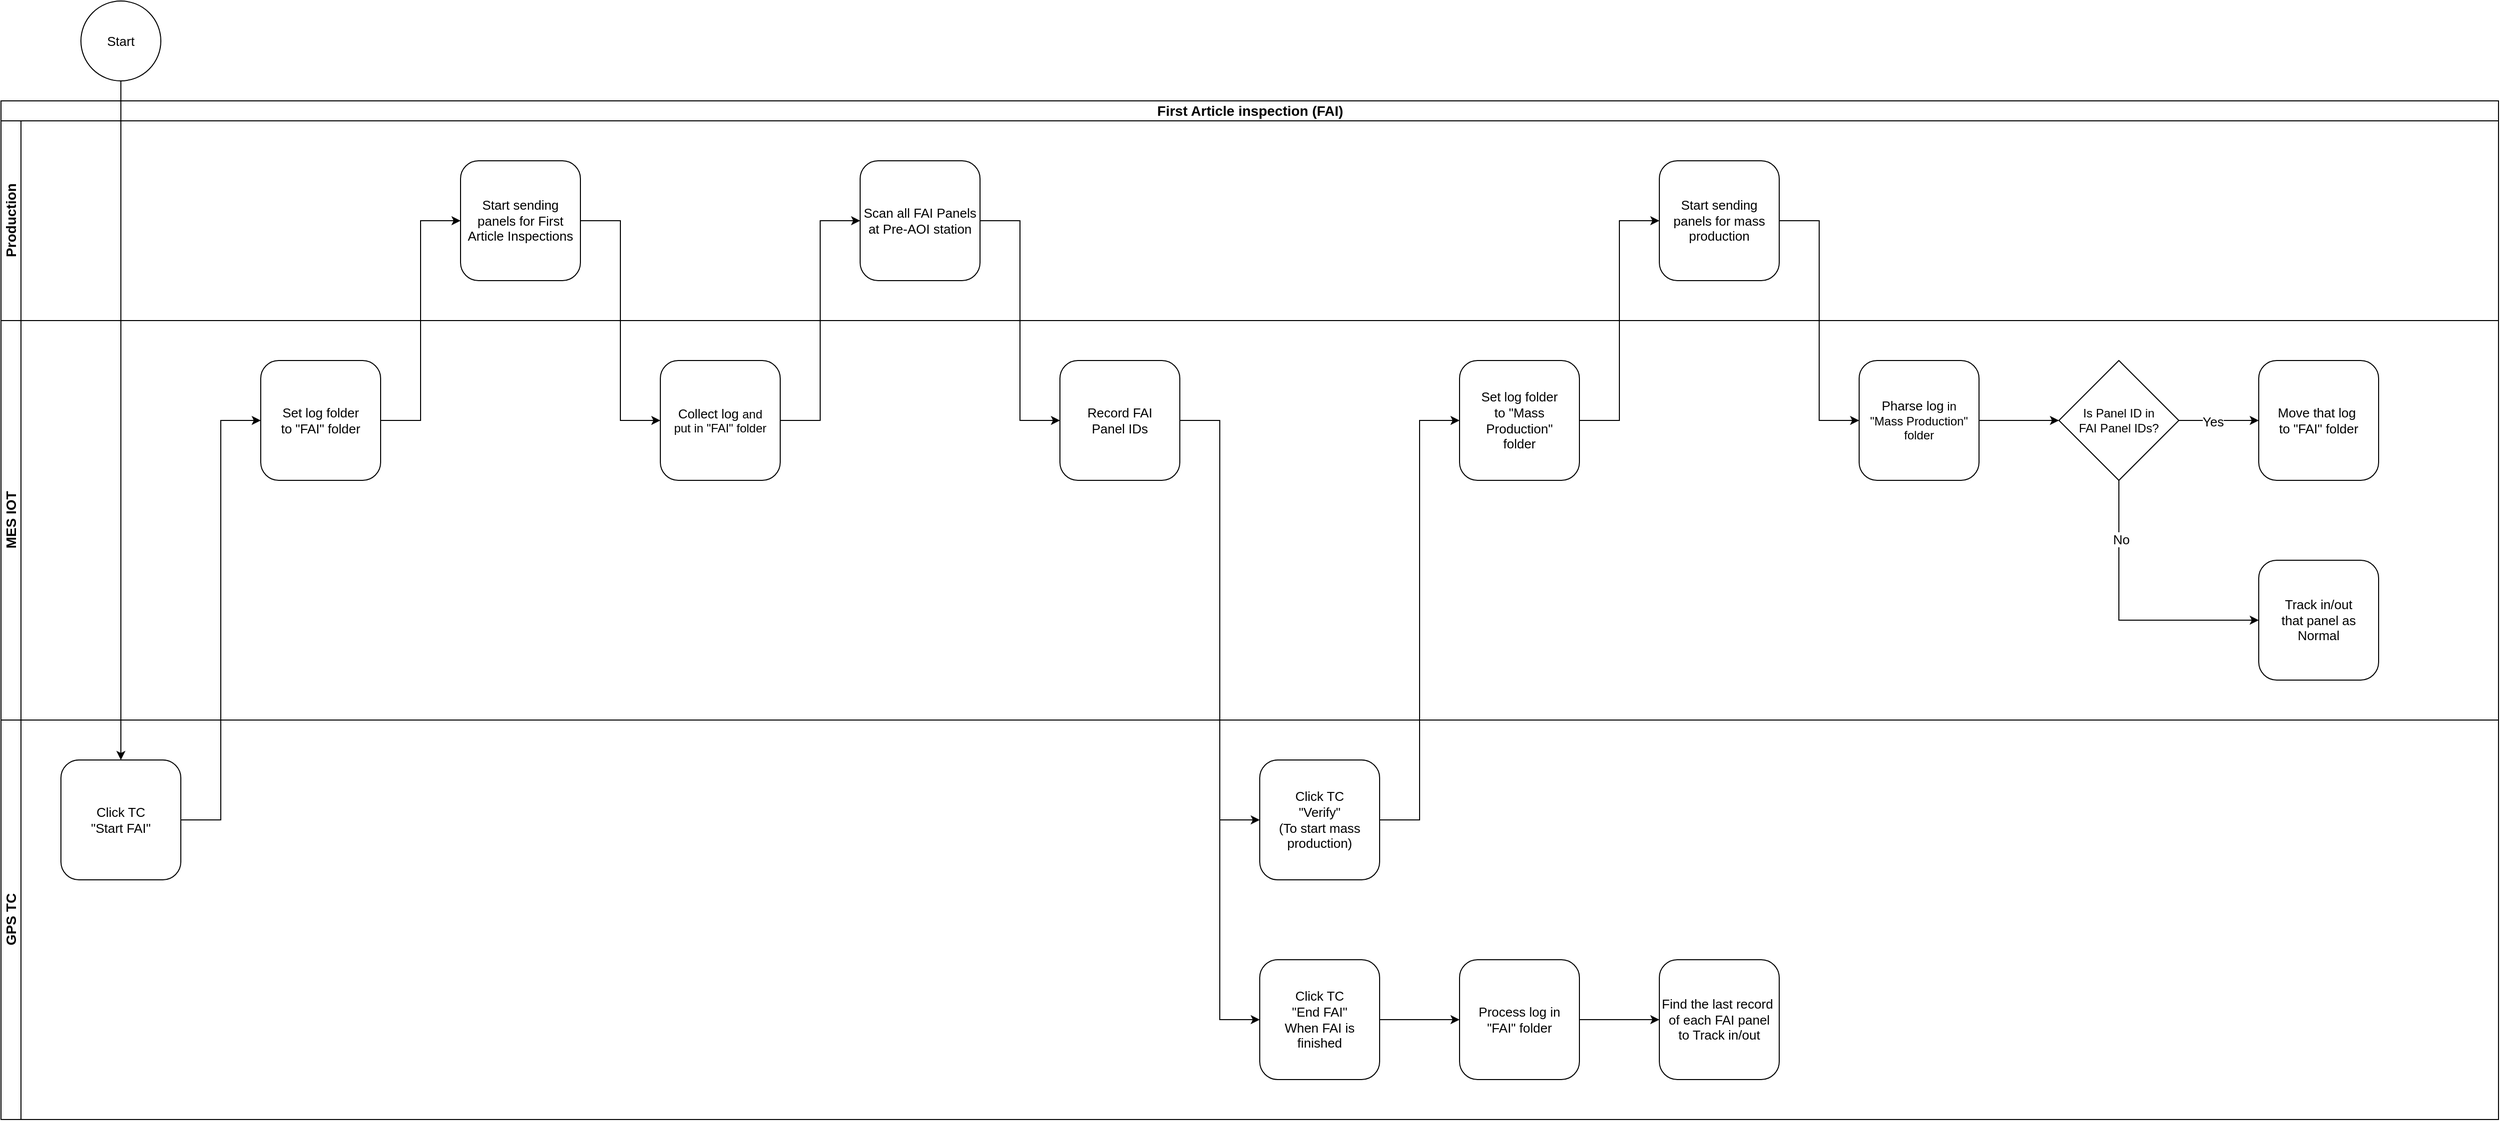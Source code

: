 <mxfile version="22.1.17" type="github">
  <diagram name="Page-1" id="ENbU-KCcfbX1HI0WQG8M">
    <mxGraphModel dx="1979" dy="1145" grid="1" gridSize="10" guides="1" tooltips="1" connect="1" arrows="1" fold="1" page="0" pageScale="1" pageWidth="1169" pageHeight="827" math="0" shadow="0">
      <root>
        <mxCell id="0" />
        <mxCell id="1" parent="0" />
        <mxCell id="15Um-tMKAFCWQq1WCllw-1" value="&lt;font style=&quot;font-size: 14px;&quot;&gt;First Article inspection (FAI)&lt;/font&gt;" style="swimlane;childLayout=stackLayout;resizeParent=1;resizeParentMax=0;horizontal=1;startSize=20;horizontalStack=0;html=1;" vertex="1" parent="1">
          <mxGeometry x="60" y="100" width="2500" height="1020" as="geometry" />
        </mxCell>
        <mxCell id="15Um-tMKAFCWQq1WCllw-2" value="&lt;font style=&quot;font-size: 14px;&quot;&gt;Production&lt;/font&gt;" style="swimlane;startSize=20;horizontal=0;html=1;" vertex="1" parent="15Um-tMKAFCWQq1WCllw-1">
          <mxGeometry y="20" width="2500" height="200" as="geometry" />
        </mxCell>
        <mxCell id="15Um-tMKAFCWQq1WCllw-11" value="&lt;span style=&quot;font-size: 13px;&quot;&gt;Start sending panels for First Article Inspections&lt;/span&gt;" style="rounded=1;whiteSpace=wrap;html=1;" vertex="1" parent="15Um-tMKAFCWQq1WCllw-2">
          <mxGeometry x="460" y="40" width="120" height="120" as="geometry" />
        </mxCell>
        <mxCell id="15Um-tMKAFCWQq1WCllw-14" value="&lt;span style=&quot;font-size: 13px;&quot;&gt;Scan all FAI Panels&lt;br&gt;at Pre-AOI station&lt;br&gt;&lt;/span&gt;" style="rounded=1;whiteSpace=wrap;html=1;" vertex="1" parent="15Um-tMKAFCWQq1WCllw-2">
          <mxGeometry x="860" y="40" width="120" height="120" as="geometry" />
        </mxCell>
        <mxCell id="15Um-tMKAFCWQq1WCllw-22" value="&lt;span style=&quot;font-size: 13px;&quot;&gt;Start sending&lt;/span&gt;&lt;br&gt;&lt;span style=&quot;font-size: 13px;&quot;&gt;panels for mass&lt;/span&gt;&lt;br&gt;&lt;span style=&quot;font-size: 13px;&quot;&gt;production&lt;/span&gt;" style="rounded=1;whiteSpace=wrap;html=1;" vertex="1" parent="15Um-tMKAFCWQq1WCllw-2">
          <mxGeometry x="1660" y="40" width="120" height="120" as="geometry" />
        </mxCell>
        <mxCell id="15Um-tMKAFCWQq1WCllw-3" value="&lt;font style=&quot;font-size: 14px;&quot;&gt;MES IOT&lt;/font&gt;" style="swimlane;startSize=20;horizontal=0;html=1;" vertex="1" parent="15Um-tMKAFCWQq1WCllw-1">
          <mxGeometry y="220" width="2500" height="400" as="geometry" />
        </mxCell>
        <mxCell id="15Um-tMKAFCWQq1WCllw-7" value="&lt;span style=&quot;font-size: 13px;&quot;&gt;Set log folder&lt;br&gt;to &quot;FAI&quot; folder&lt;/span&gt;" style="rounded=1;whiteSpace=wrap;html=1;" vertex="1" parent="15Um-tMKAFCWQq1WCllw-3">
          <mxGeometry x="260" y="40" width="120" height="120" as="geometry" />
        </mxCell>
        <mxCell id="15Um-tMKAFCWQq1WCllw-9" value="&lt;span style=&quot;font-size: 13px;&quot;&gt;Collect log&amp;nbsp;&lt;/span&gt;and &lt;br&gt;put in &quot;FAI&quot; folder" style="rounded=1;whiteSpace=wrap;html=1;" vertex="1" parent="15Um-tMKAFCWQq1WCllw-3">
          <mxGeometry x="660" y="40" width="120" height="120" as="geometry" />
        </mxCell>
        <mxCell id="15Um-tMKAFCWQq1WCllw-16" value="&lt;span style=&quot;font-size: 13px;&quot;&gt;Record FAI &lt;br&gt;Panel IDs&lt;br&gt;&lt;/span&gt;" style="rounded=1;whiteSpace=wrap;html=1;" vertex="1" parent="15Um-tMKAFCWQq1WCllw-3">
          <mxGeometry x="1060" y="40" width="120" height="120" as="geometry" />
        </mxCell>
        <mxCell id="15Um-tMKAFCWQq1WCllw-18" value="&lt;span style=&quot;font-size: 13px;&quot;&gt;Set log folder&lt;br&gt;to &quot;Mass Production&quot;&lt;br&gt;folder&lt;br&gt;&lt;/span&gt;" style="rounded=1;whiteSpace=wrap;html=1;" vertex="1" parent="15Um-tMKAFCWQq1WCllw-3">
          <mxGeometry x="1460" y="40" width="120" height="120" as="geometry" />
        </mxCell>
        <mxCell id="15Um-tMKAFCWQq1WCllw-33" style="edgeStyle=orthogonalEdgeStyle;rounded=0;orthogonalLoop=1;jettySize=auto;html=1;exitX=1;exitY=0.5;exitDx=0;exitDy=0;entryX=0;entryY=0.5;entryDx=0;entryDy=0;" edge="1" parent="15Um-tMKAFCWQq1WCllw-3" source="15Um-tMKAFCWQq1WCllw-24" target="15Um-tMKAFCWQq1WCllw-32">
          <mxGeometry relative="1" as="geometry" />
        </mxCell>
        <mxCell id="15Um-tMKAFCWQq1WCllw-24" value="&lt;span style=&quot;font-size: 13px;&quot;&gt;Pharse log&lt;/span&gt;&amp;nbsp;in &lt;br&gt;&quot;Mass Production&quot; folder" style="rounded=1;whiteSpace=wrap;html=1;" vertex="1" parent="15Um-tMKAFCWQq1WCllw-3">
          <mxGeometry x="1860" y="40" width="120" height="120" as="geometry" />
        </mxCell>
        <mxCell id="15Um-tMKAFCWQq1WCllw-36" style="edgeStyle=orthogonalEdgeStyle;rounded=0;orthogonalLoop=1;jettySize=auto;html=1;exitX=1;exitY=0.5;exitDx=0;exitDy=0;entryX=0;entryY=0.5;entryDx=0;entryDy=0;" edge="1" parent="15Um-tMKAFCWQq1WCllw-3" source="15Um-tMKAFCWQq1WCllw-32" target="15Um-tMKAFCWQq1WCllw-35">
          <mxGeometry relative="1" as="geometry" />
        </mxCell>
        <mxCell id="15Um-tMKAFCWQq1WCllw-38" value="&lt;font style=&quot;font-size: 13px;&quot;&gt;Yes&lt;/font&gt;" style="edgeLabel;html=1;align=center;verticalAlign=middle;resizable=0;points=[];" vertex="1" connectable="0" parent="15Um-tMKAFCWQq1WCllw-36">
          <mxGeometry x="-0.15" y="-1" relative="1" as="geometry">
            <mxPoint as="offset" />
          </mxGeometry>
        </mxCell>
        <mxCell id="15Um-tMKAFCWQq1WCllw-37" style="edgeStyle=orthogonalEdgeStyle;rounded=0;orthogonalLoop=1;jettySize=auto;html=1;exitX=0.5;exitY=1;exitDx=0;exitDy=0;entryX=0;entryY=0.5;entryDx=0;entryDy=0;" edge="1" parent="15Um-tMKAFCWQq1WCllw-3" source="15Um-tMKAFCWQq1WCllw-32" target="15Um-tMKAFCWQq1WCllw-34">
          <mxGeometry relative="1" as="geometry" />
        </mxCell>
        <mxCell id="15Um-tMKAFCWQq1WCllw-40" value="&lt;font style=&quot;font-size: 13px;&quot;&gt;No&lt;/font&gt;" style="edgeLabel;html=1;align=center;verticalAlign=middle;resizable=0;points=[];" vertex="1" connectable="0" parent="15Um-tMKAFCWQq1WCllw-37">
          <mxGeometry x="-0.579" y="2" relative="1" as="geometry">
            <mxPoint as="offset" />
          </mxGeometry>
        </mxCell>
        <mxCell id="15Um-tMKAFCWQq1WCllw-32" value="Is Panel ID in&lt;br&gt;FAI Panel IDs?" style="rhombus;whiteSpace=wrap;html=1;" vertex="1" parent="15Um-tMKAFCWQq1WCllw-3">
          <mxGeometry x="2060" y="40" width="120" height="120" as="geometry" />
        </mxCell>
        <mxCell id="15Um-tMKAFCWQq1WCllw-34" value="&lt;span style=&quot;font-size: 13px;&quot;&gt;Track in/out&lt;br&gt;that panel as&lt;br&gt;Normal&lt;br&gt;&lt;/span&gt;" style="rounded=1;whiteSpace=wrap;html=1;" vertex="1" parent="15Um-tMKAFCWQq1WCllw-3">
          <mxGeometry x="2260" y="240" width="120" height="120" as="geometry" />
        </mxCell>
        <mxCell id="15Um-tMKAFCWQq1WCllw-35" value="&lt;span style=&quot;font-size: 13px;&quot;&gt;Move that log&amp;nbsp;&lt;br&gt;to &quot;FAI&quot; folder&lt;br&gt;&lt;/span&gt;" style="rounded=1;whiteSpace=wrap;html=1;" vertex="1" parent="15Um-tMKAFCWQq1WCllw-3">
          <mxGeometry x="2260" y="40" width="120" height="120" as="geometry" />
        </mxCell>
        <mxCell id="15Um-tMKAFCWQq1WCllw-4" value="&lt;font style=&quot;font-size: 14px;&quot;&gt;GPS TC&lt;/font&gt;" style="swimlane;startSize=20;horizontal=0;html=1;" vertex="1" parent="15Um-tMKAFCWQq1WCllw-1">
          <mxGeometry y="620" width="2500" height="400" as="geometry" />
        </mxCell>
        <mxCell id="15Um-tMKAFCWQq1WCllw-6" value="&lt;font style=&quot;font-size: 13px;&quot;&gt;Click TC&lt;br&gt;&quot;Start FAI&quot;&lt;/font&gt;" style="rounded=1;whiteSpace=wrap;html=1;" vertex="1" parent="15Um-tMKAFCWQq1WCllw-4">
          <mxGeometry x="60" y="40" width="120" height="120" as="geometry" />
        </mxCell>
        <mxCell id="15Um-tMKAFCWQq1WCllw-19" value="&lt;span style=&quot;font-size: 13px;&quot;&gt;Click TC&lt;br&gt;&quot;Verify&quot;&lt;br&gt;(To start mass production)&lt;br&gt;&lt;/span&gt;" style="rounded=1;whiteSpace=wrap;html=1;" vertex="1" parent="15Um-tMKAFCWQq1WCllw-4">
          <mxGeometry x="1260" y="40" width="120" height="120" as="geometry" />
        </mxCell>
        <mxCell id="15Um-tMKAFCWQq1WCllw-27" value="&lt;span style=&quot;font-size: 13px;&quot;&gt;Click TC &lt;br&gt;&quot;End FAI&quot;&lt;br&gt;When FAI is finished&lt;br&gt;&lt;/span&gt;" style="rounded=1;whiteSpace=wrap;html=1;" vertex="1" parent="15Um-tMKAFCWQq1WCllw-4">
          <mxGeometry x="1260" y="240" width="120" height="120" as="geometry" />
        </mxCell>
        <mxCell id="15Um-tMKAFCWQq1WCllw-42" style="edgeStyle=orthogonalEdgeStyle;rounded=0;orthogonalLoop=1;jettySize=auto;html=1;exitX=1;exitY=0.5;exitDx=0;exitDy=0;entryX=0;entryY=0.5;entryDx=0;entryDy=0;" edge="1" parent="15Um-tMKAFCWQq1WCllw-4" source="15Um-tMKAFCWQq1WCllw-29" target="15Um-tMKAFCWQq1WCllw-41">
          <mxGeometry relative="1" as="geometry" />
        </mxCell>
        <mxCell id="15Um-tMKAFCWQq1WCllw-29" value="&lt;span style=&quot;font-size: 13px;&quot;&gt;Process log in&lt;br&gt;&quot;FAI&quot; folder&lt;br&gt;&lt;/span&gt;" style="rounded=1;whiteSpace=wrap;html=1;" vertex="1" parent="15Um-tMKAFCWQq1WCllw-4">
          <mxGeometry x="1460" y="240" width="120" height="120" as="geometry" />
        </mxCell>
        <mxCell id="15Um-tMKAFCWQq1WCllw-30" style="edgeStyle=orthogonalEdgeStyle;rounded=0;orthogonalLoop=1;jettySize=auto;html=1;exitX=1;exitY=0.5;exitDx=0;exitDy=0;entryX=0;entryY=0.5;entryDx=0;entryDy=0;" edge="1" parent="15Um-tMKAFCWQq1WCllw-4" source="15Um-tMKAFCWQq1WCllw-27" target="15Um-tMKAFCWQq1WCllw-29">
          <mxGeometry relative="1" as="geometry" />
        </mxCell>
        <mxCell id="15Um-tMKAFCWQq1WCllw-41" value="&lt;span style=&quot;font-size: 13px;&quot;&gt;Find the last record&amp;nbsp;&lt;br&gt;of each FAI panel&lt;br&gt;to Track in/out&lt;br&gt;&lt;/span&gt;" style="rounded=1;whiteSpace=wrap;html=1;" vertex="1" parent="15Um-tMKAFCWQq1WCllw-4">
          <mxGeometry x="1660" y="240" width="120" height="120" as="geometry" />
        </mxCell>
        <mxCell id="15Um-tMKAFCWQq1WCllw-10" style="edgeStyle=orthogonalEdgeStyle;rounded=0;orthogonalLoop=1;jettySize=auto;html=1;exitX=1;exitY=0.5;exitDx=0;exitDy=0;entryX=0;entryY=0.5;entryDx=0;entryDy=0;" edge="1" parent="15Um-tMKAFCWQq1WCllw-1" source="15Um-tMKAFCWQq1WCllw-7" target="15Um-tMKAFCWQq1WCllw-11">
          <mxGeometry relative="1" as="geometry" />
        </mxCell>
        <mxCell id="15Um-tMKAFCWQq1WCllw-12" style="edgeStyle=orthogonalEdgeStyle;rounded=0;orthogonalLoop=1;jettySize=auto;html=1;exitX=1;exitY=0.5;exitDx=0;exitDy=0;entryX=0;entryY=0.5;entryDx=0;entryDy=0;" edge="1" parent="15Um-tMKAFCWQq1WCllw-1" source="15Um-tMKAFCWQq1WCllw-11" target="15Um-tMKAFCWQq1WCllw-9">
          <mxGeometry relative="1" as="geometry" />
        </mxCell>
        <mxCell id="15Um-tMKAFCWQq1WCllw-15" style="edgeStyle=orthogonalEdgeStyle;rounded=0;orthogonalLoop=1;jettySize=auto;html=1;exitX=1;exitY=0.5;exitDx=0;exitDy=0;entryX=0;entryY=0.5;entryDx=0;entryDy=0;" edge="1" parent="15Um-tMKAFCWQq1WCllw-1" source="15Um-tMKAFCWQq1WCllw-9" target="15Um-tMKAFCWQq1WCllw-14">
          <mxGeometry relative="1" as="geometry" />
        </mxCell>
        <mxCell id="15Um-tMKAFCWQq1WCllw-17" style="edgeStyle=orthogonalEdgeStyle;rounded=0;orthogonalLoop=1;jettySize=auto;html=1;exitX=1;exitY=0.5;exitDx=0;exitDy=0;entryX=0;entryY=0.5;entryDx=0;entryDy=0;" edge="1" parent="15Um-tMKAFCWQq1WCllw-1" source="15Um-tMKAFCWQq1WCllw-14" target="15Um-tMKAFCWQq1WCllw-16">
          <mxGeometry relative="1" as="geometry" />
        </mxCell>
        <mxCell id="15Um-tMKAFCWQq1WCllw-8" style="edgeStyle=orthogonalEdgeStyle;rounded=0;orthogonalLoop=1;jettySize=auto;html=1;exitX=1;exitY=0.5;exitDx=0;exitDy=0;entryX=0;entryY=0.5;entryDx=0;entryDy=0;" edge="1" parent="15Um-tMKAFCWQq1WCllw-1" source="15Um-tMKAFCWQq1WCllw-6" target="15Um-tMKAFCWQq1WCllw-7">
          <mxGeometry relative="1" as="geometry" />
        </mxCell>
        <mxCell id="15Um-tMKAFCWQq1WCllw-20" style="edgeStyle=orthogonalEdgeStyle;rounded=0;orthogonalLoop=1;jettySize=auto;html=1;exitX=1;exitY=0.5;exitDx=0;exitDy=0;entryX=0;entryY=0.5;entryDx=0;entryDy=0;" edge="1" parent="15Um-tMKAFCWQq1WCllw-1" source="15Um-tMKAFCWQq1WCllw-16" target="15Um-tMKAFCWQq1WCllw-19">
          <mxGeometry relative="1" as="geometry" />
        </mxCell>
        <mxCell id="15Um-tMKAFCWQq1WCllw-21" style="edgeStyle=orthogonalEdgeStyle;rounded=0;orthogonalLoop=1;jettySize=auto;html=1;exitX=1;exitY=0.5;exitDx=0;exitDy=0;entryX=0;entryY=0.5;entryDx=0;entryDy=0;" edge="1" parent="15Um-tMKAFCWQq1WCllw-1" source="15Um-tMKAFCWQq1WCllw-19" target="15Um-tMKAFCWQq1WCllw-18">
          <mxGeometry relative="1" as="geometry" />
        </mxCell>
        <mxCell id="15Um-tMKAFCWQq1WCllw-23" style="edgeStyle=orthogonalEdgeStyle;rounded=0;orthogonalLoop=1;jettySize=auto;html=1;exitX=1;exitY=0.5;exitDx=0;exitDy=0;entryX=0;entryY=0.5;entryDx=0;entryDy=0;" edge="1" parent="15Um-tMKAFCWQq1WCllw-1" source="15Um-tMKAFCWQq1WCllw-18" target="15Um-tMKAFCWQq1WCllw-22">
          <mxGeometry relative="1" as="geometry" />
        </mxCell>
        <mxCell id="15Um-tMKAFCWQq1WCllw-25" style="edgeStyle=orthogonalEdgeStyle;rounded=0;orthogonalLoop=1;jettySize=auto;html=1;exitX=1;exitY=0.5;exitDx=0;exitDy=0;entryX=0;entryY=0.5;entryDx=0;entryDy=0;" edge="1" parent="15Um-tMKAFCWQq1WCllw-1" source="15Um-tMKAFCWQq1WCllw-22" target="15Um-tMKAFCWQq1WCllw-24">
          <mxGeometry relative="1" as="geometry" />
        </mxCell>
        <mxCell id="15Um-tMKAFCWQq1WCllw-31" style="edgeStyle=orthogonalEdgeStyle;rounded=0;orthogonalLoop=1;jettySize=auto;html=1;exitX=1;exitY=0.5;exitDx=0;exitDy=0;entryX=0;entryY=0.5;entryDx=0;entryDy=0;" edge="1" parent="15Um-tMKAFCWQq1WCllw-1" source="15Um-tMKAFCWQq1WCllw-16" target="15Um-tMKAFCWQq1WCllw-27">
          <mxGeometry relative="1" as="geometry" />
        </mxCell>
        <mxCell id="15Um-tMKAFCWQq1WCllw-13" style="edgeStyle=orthogonalEdgeStyle;rounded=0;orthogonalLoop=1;jettySize=auto;html=1;exitX=0.5;exitY=1;exitDx=0;exitDy=0;entryX=0.5;entryY=0;entryDx=0;entryDy=0;" edge="1" parent="1" source="15Um-tMKAFCWQq1WCllw-5" target="15Um-tMKAFCWQq1WCllw-6">
          <mxGeometry relative="1" as="geometry" />
        </mxCell>
        <mxCell id="15Um-tMKAFCWQq1WCllw-5" value="&lt;font style=&quot;font-size: 13px;&quot;&gt;Start&lt;/font&gt;" style="ellipse;whiteSpace=wrap;html=1;aspect=fixed;" vertex="1" parent="1">
          <mxGeometry x="140" width="80" height="80" as="geometry" />
        </mxCell>
      </root>
    </mxGraphModel>
  </diagram>
</mxfile>
